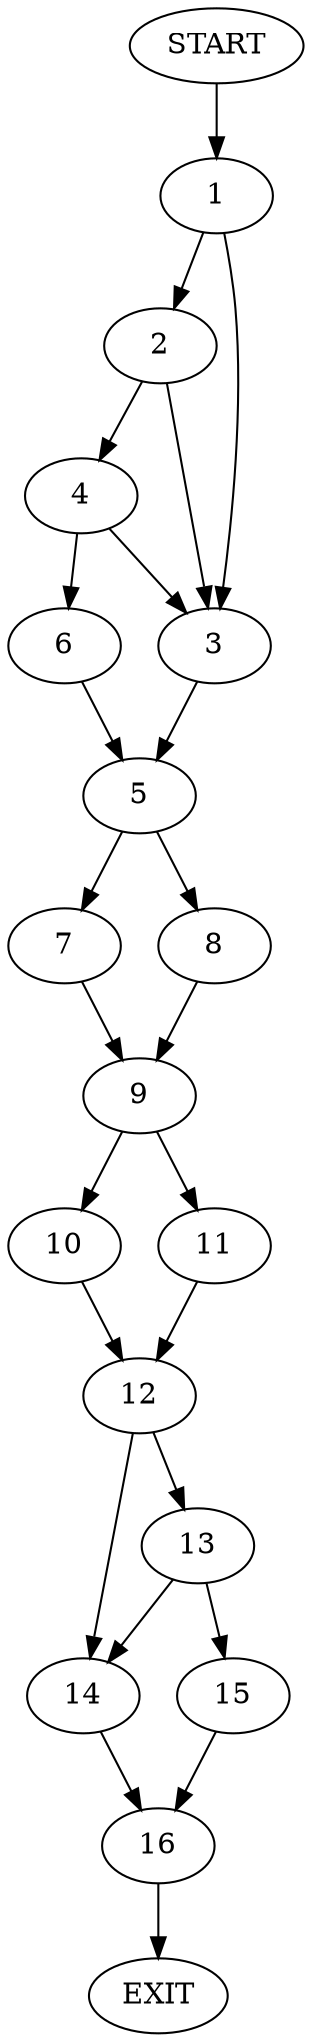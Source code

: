 digraph {
0 [label="START"]
17 [label="EXIT"]
0 -> 1
1 -> 2
1 -> 3
2 -> 4
2 -> 3
3 -> 5
4 -> 6
4 -> 3
6 -> 5
5 -> 7
5 -> 8
7 -> 9
8 -> 9
9 -> 10
9 -> 11
11 -> 12
10 -> 12
12 -> 13
12 -> 14
13 -> 14
13 -> 15
14 -> 16
15 -> 16
16 -> 17
}
